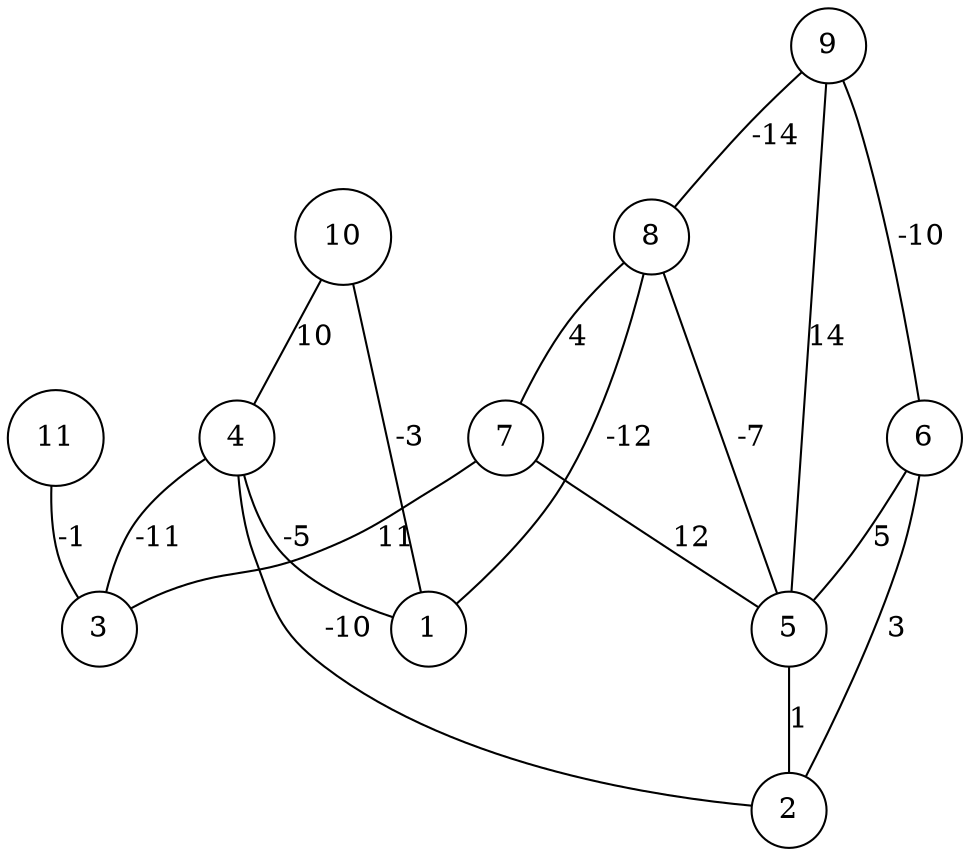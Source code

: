 graph { 
	 fontname="Helvetica,Arial,sans-serif" 
	 node [shape = circle]; 
	 11 -- 3 [label = "-1"];
	 10 -- 1 [label = "-3"];
	 10 -- 4 [label = "10"];
	 9 -- 5 [label = "14"];
	 9 -- 6 [label = "-10"];
	 9 -- 8 [label = "-14"];
	 8 -- 1 [label = "-12"];
	 8 -- 5 [label = "-7"];
	 8 -- 7 [label = "4"];
	 7 -- 3 [label = "11"];
	 7 -- 5 [label = "12"];
	 6 -- 2 [label = "3"];
	 6 -- 5 [label = "5"];
	 5 -- 2 [label = "1"];
	 4 -- 1 [label = "-5"];
	 4 -- 2 [label = "-10"];
	 4 -- 3 [label = "-11"];
	 1;
	 2;
	 3;
	 4;
	 5;
	 6;
	 7;
	 8;
	 9;
	 10;
	 11;
}
